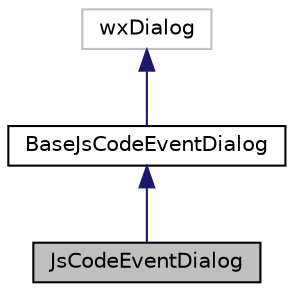 digraph "JsCodeEventDialog"
{
  edge [fontname="Helvetica",fontsize="10",labelfontname="Helvetica",labelfontsize="10"];
  node [fontname="Helvetica",fontsize="10",shape=record];
  Node1 [label="JsCodeEventDialog",height=0.2,width=0.4,color="black", fillcolor="grey75", style="filled", fontcolor="black"];
  Node2 -> Node1 [dir="back",color="midnightblue",fontsize="10",style="solid",fontname="Helvetica"];
  Node2 [label="BaseJsCodeEventDialog",height=0.2,width=0.4,color="black", fillcolor="white", style="filled",URL="$dd/dbc/class_base_js_code_event_dialog.html"];
  Node3 -> Node2 [dir="back",color="midnightblue",fontsize="10",style="solid",fontname="Helvetica"];
  Node3 [label="wxDialog",height=0.2,width=0.4,color="grey75", fillcolor="white", style="filled"];
}
